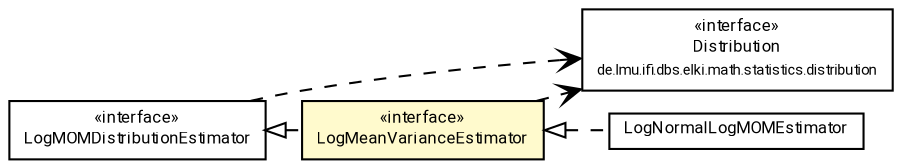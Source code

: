 #!/usr/local/bin/dot
#
# Class diagram 
# Generated by UMLGraph version R5_7_2-60-g0e99a6 (http://www.spinellis.gr/umlgraph/)
#

digraph G {
	graph [fontnames="svg"]
	edge [fontname="Roboto",fontsize=7,labelfontname="Roboto",labelfontsize=7,color="black"];
	node [fontname="Roboto",fontcolor="black",fontsize=8,shape=plaintext,margin=0,width=0,height=0];
	nodesep=0.15;
	ranksep=0.25;
	rankdir=LR;
	// de.lmu.ifi.dbs.elki.math.statistics.distribution.Distribution
	c6539450 [label=<<table title="de.lmu.ifi.dbs.elki.math.statistics.distribution.Distribution" border="0" cellborder="1" cellspacing="0" cellpadding="2" href="../Distribution.html" target="_parent">
		<tr><td><table border="0" cellspacing="0" cellpadding="1">
		<tr><td align="center" balign="center"> &#171;interface&#187; </td></tr>
		<tr><td align="center" balign="center"> <font face="Roboto">Distribution</font> </td></tr>
		<tr><td align="center" balign="center"> <font face="Roboto" point-size="7.0">de.lmu.ifi.dbs.elki.math.statistics.distribution</font> </td></tr>
		</table></td></tr>
		</table>>, URL="../Distribution.html"];
	// de.lmu.ifi.dbs.elki.math.statistics.distribution.estimator.LogMeanVarianceEstimator<D extends de.lmu.ifi.dbs.elki.math.statistics.distribution.Distribution>
	c6539457 [label=<<table title="de.lmu.ifi.dbs.elki.math.statistics.distribution.estimator.LogMeanVarianceEstimator" border="0" cellborder="1" cellspacing="0" cellpadding="2" bgcolor="lemonChiffon" href="LogMeanVarianceEstimator.html" target="_parent">
		<tr><td><table border="0" cellspacing="0" cellpadding="1">
		<tr><td align="center" balign="center"> &#171;interface&#187; </td></tr>
		<tr><td align="center" balign="center"> <font face="Roboto">LogMeanVarianceEstimator</font> </td></tr>
		</table></td></tr>
		</table>>, URL="LogMeanVarianceEstimator.html"];
	// de.lmu.ifi.dbs.elki.math.statistics.distribution.estimator.LogMOMDistributionEstimator<D extends de.lmu.ifi.dbs.elki.math.statistics.distribution.Distribution>
	c6539494 [label=<<table title="de.lmu.ifi.dbs.elki.math.statistics.distribution.estimator.LogMOMDistributionEstimator" border="0" cellborder="1" cellspacing="0" cellpadding="2" href="LogMOMDistributionEstimator.html" target="_parent">
		<tr><td><table border="0" cellspacing="0" cellpadding="1">
		<tr><td align="center" balign="center"> &#171;interface&#187; </td></tr>
		<tr><td align="center" balign="center"> <font face="Roboto">LogMOMDistributionEstimator</font> </td></tr>
		</table></td></tr>
		</table>>, URL="LogMOMDistributionEstimator.html"];
	// de.lmu.ifi.dbs.elki.math.statistics.distribution.estimator.LogNormalLogMOMEstimator
	c6539531 [label=<<table title="de.lmu.ifi.dbs.elki.math.statistics.distribution.estimator.LogNormalLogMOMEstimator" border="0" cellborder="1" cellspacing="0" cellpadding="2" href="LogNormalLogMOMEstimator.html" target="_parent">
		<tr><td><table border="0" cellspacing="0" cellpadding="1">
		<tr><td align="center" balign="center"> <font face="Roboto">LogNormalLogMOMEstimator</font> </td></tr>
		</table></td></tr>
		</table>>, URL="LogNormalLogMOMEstimator.html"];
	// de.lmu.ifi.dbs.elki.math.statistics.distribution.estimator.LogMeanVarianceEstimator<D extends de.lmu.ifi.dbs.elki.math.statistics.distribution.Distribution> implements de.lmu.ifi.dbs.elki.math.statistics.distribution.estimator.LogMOMDistributionEstimator<D extends de.lmu.ifi.dbs.elki.math.statistics.distribution.Distribution>
	c6539494 -> c6539457 [arrowtail=empty,style=dashed,dir=back,weight=9];
	// de.lmu.ifi.dbs.elki.math.statistics.distribution.estimator.LogNormalLogMOMEstimator implements de.lmu.ifi.dbs.elki.math.statistics.distribution.estimator.LogMeanVarianceEstimator<D extends de.lmu.ifi.dbs.elki.math.statistics.distribution.Distribution>
	c6539457 -> c6539531 [arrowtail=empty,style=dashed,dir=back,weight=9];
	// de.lmu.ifi.dbs.elki.math.statistics.distribution.estimator.LogMeanVarianceEstimator<D extends de.lmu.ifi.dbs.elki.math.statistics.distribution.Distribution> depend de.lmu.ifi.dbs.elki.math.statistics.distribution.Distribution
	c6539457 -> c6539450 [arrowhead=open,style=dashed,weight=0];
	// de.lmu.ifi.dbs.elki.math.statistics.distribution.estimator.LogMOMDistributionEstimator<D extends de.lmu.ifi.dbs.elki.math.statistics.distribution.Distribution> depend de.lmu.ifi.dbs.elki.math.statistics.distribution.Distribution
	c6539494 -> c6539450 [arrowhead=open,style=dashed,weight=0];
}

